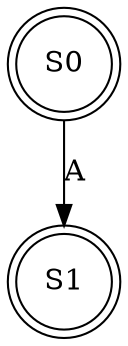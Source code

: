 digraph AFD{
S0[label="S0" shape=doublecircle];
S0 -> S1[label="A"];
S1[label="S1" shape=doublecircle];

}

